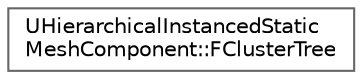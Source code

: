 digraph "Graphical Class Hierarchy"
{
 // INTERACTIVE_SVG=YES
 // LATEX_PDF_SIZE
  bgcolor="transparent";
  edge [fontname=Helvetica,fontsize=10,labelfontname=Helvetica,labelfontsize=10];
  node [fontname=Helvetica,fontsize=10,shape=box,height=0.2,width=0.4];
  rankdir="LR";
  Node0 [id="Node000000",label="UHierarchicalInstancedStatic\lMeshComponent::FClusterTree",height=0.2,width=0.4,color="grey40", fillcolor="white", style="filled",URL="$dd/dff/structUHierarchicalInstancedStaticMeshComponent_1_1FClusterTree.html",tooltip=" "];
}
